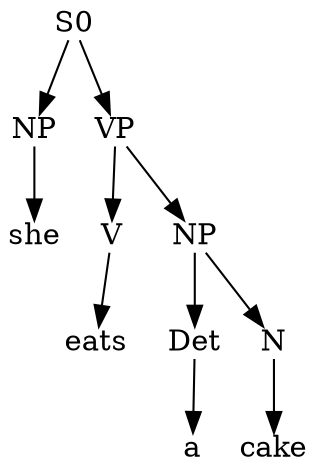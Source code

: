 digraph G {
node [shape=plain];
n0 [label="S0"];
n1 [label="NP"];
n2 [label="she"];
n1 -> n2;
n3 [label="VP"];
n4 [label="V"];
n5 [label="eats"];
n4 -> n5;
n6 [label="NP"];
n7 [label="Det"];
n8 [label="a"];
n7 -> n8;
n9 [label="N"];
n10 [label="cake"];
n9 -> n10;
n6 -> n7;
n6 -> n9;
n3 -> n4;
n3 -> n6;
n0 -> n1;
n0 -> n3;
}